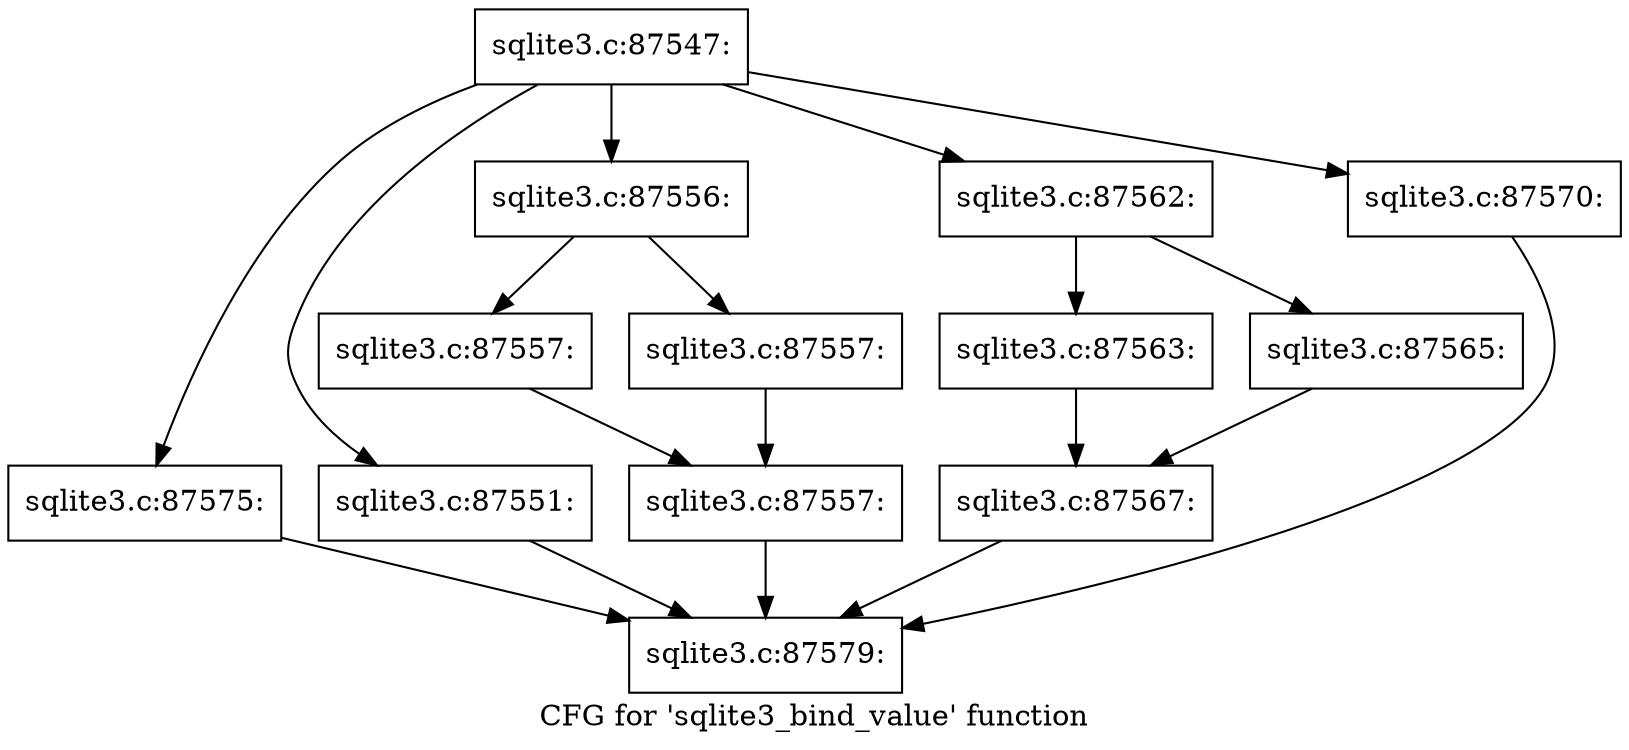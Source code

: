 digraph "CFG for 'sqlite3_bind_value' function" {
	label="CFG for 'sqlite3_bind_value' function";

	Node0x55c0f5cf8120 [shape=record,label="{sqlite3.c:87547:}"];
	Node0x55c0f5cf8120 -> Node0x55c0f5cfb8c0;
	Node0x55c0f5cf8120 -> Node0x55c0f5cfb9d0;
	Node0x55c0f5cf8120 -> Node0x55c0f5cfc170;
	Node0x55c0f5cf8120 -> Node0x55c0f5cfd3d0;
	Node0x55c0f5cf8120 -> Node0x55c0f5cfe250;
	Node0x55c0f5cfb9d0 [shape=record,label="{sqlite3.c:87551:}"];
	Node0x55c0f5cfb9d0 -> Node0x55c0f5cfb740;
	Node0x55c0f5cfc170 [shape=record,label="{sqlite3.c:87556:}"];
	Node0x55c0f5cfc170 -> Node0x55c0f5cfc460;
	Node0x55c0f5cfc170 -> Node0x55c0f5cfc4b0;
	Node0x55c0f5cfc460 [shape=record,label="{sqlite3.c:87557:}"];
	Node0x55c0f5cfc460 -> Node0x55c0f5cfc500;
	Node0x55c0f5cfc4b0 [shape=record,label="{sqlite3.c:87557:}"];
	Node0x55c0f5cfc4b0 -> Node0x55c0f5cfc500;
	Node0x55c0f5cfc500 [shape=record,label="{sqlite3.c:87557:}"];
	Node0x55c0f5cfc500 -> Node0x55c0f5cfb740;
	Node0x55c0f5cfd3d0 [shape=record,label="{sqlite3.c:87562:}"];
	Node0x55c0f5cfd3d0 -> Node0x55c0f5cfd530;
	Node0x55c0f5cfd3d0 -> Node0x55c0f5cfd5d0;
	Node0x55c0f5cfd530 [shape=record,label="{sqlite3.c:87563:}"];
	Node0x55c0f5cfd530 -> Node0x55c0f5cfd580;
	Node0x55c0f5cfd5d0 [shape=record,label="{sqlite3.c:87565:}"];
	Node0x55c0f5cfd5d0 -> Node0x55c0f5cfd580;
	Node0x55c0f5cfd580 [shape=record,label="{sqlite3.c:87567:}"];
	Node0x55c0f5cfd580 -> Node0x55c0f5cfb740;
	Node0x55c0f5cfe250 [shape=record,label="{sqlite3.c:87570:}"];
	Node0x55c0f5cfe250 -> Node0x55c0f5cfb740;
	Node0x55c0f5cfb8c0 [shape=record,label="{sqlite3.c:87575:}"];
	Node0x55c0f5cfb8c0 -> Node0x55c0f5cfb740;
	Node0x55c0f5cfb740 [shape=record,label="{sqlite3.c:87579:}"];
}
